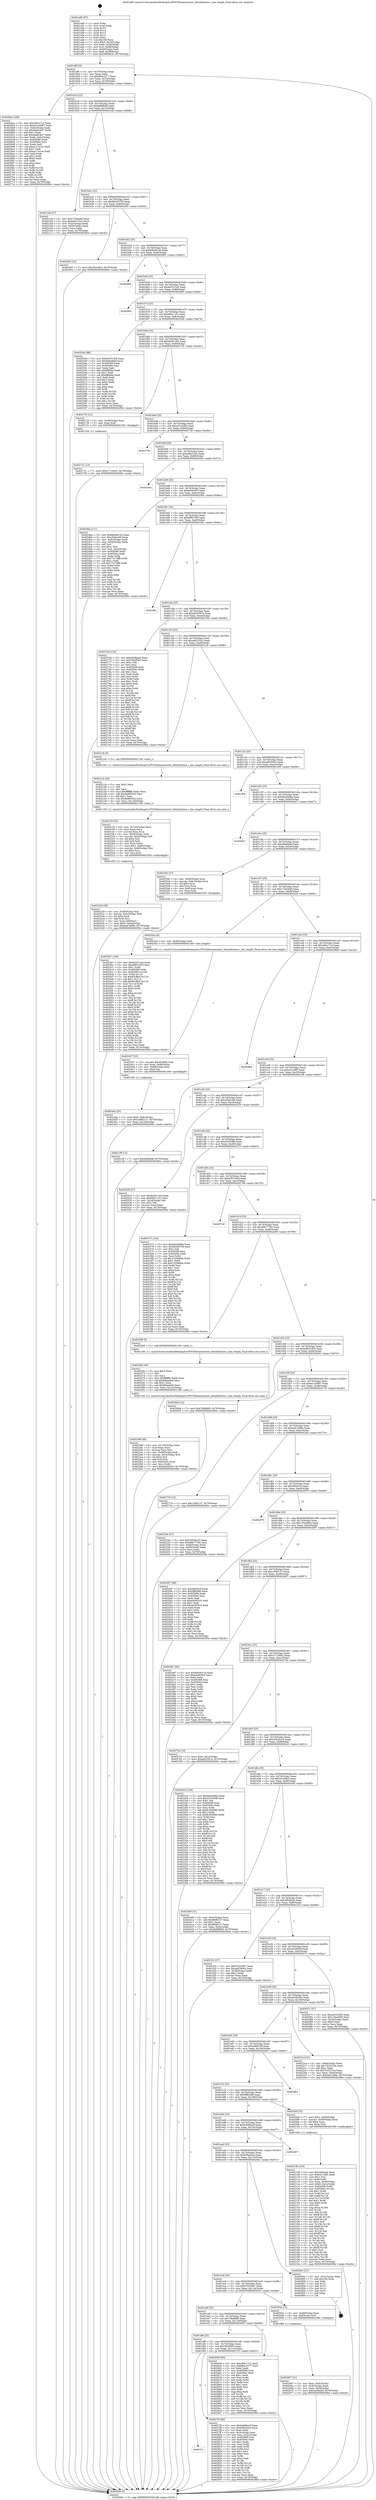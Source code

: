digraph "0x401ad0" {
  label = "0x401ad0 (/mnt/c/Users/mathe/Desktop/tcc/POCII/binaries/extr_kittykittyline.c_line_length_Final-ollvm.out::main(0))"
  labelloc = "t"
  node[shape=record]

  Entry [label="",width=0.3,height=0.3,shape=circle,fillcolor=black,style=filled]
  "0x401aff" [label="{
     0x401aff [23]\l
     | [instrs]\l
     &nbsp;&nbsp;0x401aff \<+3\>: mov -0x70(%rbp),%eax\l
     &nbsp;&nbsp;0x401b02 \<+2\>: mov %eax,%ecx\l
     &nbsp;&nbsp;0x401b04 \<+6\>: sub $0x884c2577,%ecx\l
     &nbsp;&nbsp;0x401b0a \<+3\>: mov %eax,-0x74(%rbp)\l
     &nbsp;&nbsp;0x401b0d \<+3\>: mov %ecx,-0x78(%rbp)\l
     &nbsp;&nbsp;0x401b10 \<+6\>: je 00000000004026ac \<main+0xbdc\>\l
  }"]
  "0x4026ac" [label="{
     0x4026ac [109]\l
     | [instrs]\l
     &nbsp;&nbsp;0x4026ac \<+5\>: mov $0xc9dc17c2,%eax\l
     &nbsp;&nbsp;0x4026b1 \<+5\>: mov $0xee1d3897,%ecx\l
     &nbsp;&nbsp;0x4026b6 \<+3\>: mov -0x6c(%rbp),%edx\l
     &nbsp;&nbsp;0x4026b9 \<+6\>: sub $0x4ab6c4d7,%edx\l
     &nbsp;&nbsp;0x4026bf \<+3\>: add $0x1,%edx\l
     &nbsp;&nbsp;0x4026c2 \<+6\>: add $0x4ab6c4d7,%edx\l
     &nbsp;&nbsp;0x4026c8 \<+3\>: mov %edx,-0x6c(%rbp)\l
     &nbsp;&nbsp;0x4026cb \<+7\>: mov 0x405068,%edx\l
     &nbsp;&nbsp;0x4026d2 \<+7\>: mov 0x40506c,%esi\l
     &nbsp;&nbsp;0x4026d9 \<+2\>: mov %edx,%edi\l
     &nbsp;&nbsp;0x4026db \<+6\>: sub $0xac11b1ce,%edi\l
     &nbsp;&nbsp;0x4026e1 \<+3\>: sub $0x1,%edi\l
     &nbsp;&nbsp;0x4026e4 \<+6\>: add $0xac11b1ce,%edi\l
     &nbsp;&nbsp;0x4026ea \<+3\>: imul %edi,%edx\l
     &nbsp;&nbsp;0x4026ed \<+3\>: and $0x1,%edx\l
     &nbsp;&nbsp;0x4026f0 \<+3\>: cmp $0x0,%edx\l
     &nbsp;&nbsp;0x4026f3 \<+4\>: sete %r8b\l
     &nbsp;&nbsp;0x4026f7 \<+3\>: cmp $0xa,%esi\l
     &nbsp;&nbsp;0x4026fa \<+4\>: setl %r9b\l
     &nbsp;&nbsp;0x4026fe \<+3\>: mov %r8b,%r10b\l
     &nbsp;&nbsp;0x402701 \<+3\>: and %r9b,%r10b\l
     &nbsp;&nbsp;0x402704 \<+3\>: xor %r9b,%r8b\l
     &nbsp;&nbsp;0x402707 \<+3\>: or %r8b,%r10b\l
     &nbsp;&nbsp;0x40270a \<+4\>: test $0x1,%r10b\l
     &nbsp;&nbsp;0x40270e \<+3\>: cmovne %ecx,%eax\l
     &nbsp;&nbsp;0x402711 \<+3\>: mov %eax,-0x70(%rbp)\l
     &nbsp;&nbsp;0x402714 \<+5\>: jmp 000000000040290e \<main+0xe3e\>\l
  }"]
  "0x401b16" [label="{
     0x401b16 [22]\l
     | [instrs]\l
     &nbsp;&nbsp;0x401b16 \<+5\>: jmp 0000000000401b1b \<main+0x4b\>\l
     &nbsp;&nbsp;0x401b1b \<+3\>: mov -0x74(%rbp),%eax\l
     &nbsp;&nbsp;0x401b1e \<+5\>: sub $0x8af6f848,%eax\l
     &nbsp;&nbsp;0x401b23 \<+3\>: mov %eax,-0x7c(%rbp)\l
     &nbsp;&nbsp;0x401b26 \<+6\>: je 00000000004021ab \<main+0x6db\>\l
  }"]
  Exit [label="",width=0.3,height=0.3,shape=circle,fillcolor=black,style=filled,peripheries=2]
  "0x4021ab" [label="{
     0x4021ab [27]\l
     | [instrs]\l
     &nbsp;&nbsp;0x4021ab \<+5\>: mov $0xc720a448,%eax\l
     &nbsp;&nbsp;0x4021b0 \<+5\>: mov $0xaa6153c2,%ecx\l
     &nbsp;&nbsp;0x4021b5 \<+3\>: mov -0x5c(%rbp),%edx\l
     &nbsp;&nbsp;0x4021b8 \<+3\>: cmp -0x50(%rbp),%edx\l
     &nbsp;&nbsp;0x4021bb \<+3\>: cmovl %ecx,%eax\l
     &nbsp;&nbsp;0x4021be \<+3\>: mov %eax,-0x70(%rbp)\l
     &nbsp;&nbsp;0x4021c1 \<+5\>: jmp 000000000040290e \<main+0xe3e\>\l
  }"]
  "0x401b2c" [label="{
     0x401b2c [22]\l
     | [instrs]\l
     &nbsp;&nbsp;0x401b2c \<+5\>: jmp 0000000000401b31 \<main+0x61\>\l
     &nbsp;&nbsp;0x401b31 \<+3\>: mov -0x74(%rbp),%eax\l
     &nbsp;&nbsp;0x401b34 \<+5\>: sub $0x8b435759,%eax\l
     &nbsp;&nbsp;0x401b39 \<+3\>: mov %eax,-0x80(%rbp)\l
     &nbsp;&nbsp;0x401b3c \<+6\>: je 0000000000402403 \<main+0x933\>\l
  }"]
  "0x401f11" [label="{
     0x401f11\l
  }", style=dashed]
  "0x402403" [label="{
     0x402403 [12]\l
     | [instrs]\l
     &nbsp;&nbsp;0x402403 \<+7\>: movl $0x35cc0fe3,-0x70(%rbp)\l
     &nbsp;&nbsp;0x40240a \<+5\>: jmp 000000000040290e \<main+0xe3e\>\l
  }"]
  "0x401b42" [label="{
     0x401b42 [25]\l
     | [instrs]\l
     &nbsp;&nbsp;0x401b42 \<+5\>: jmp 0000000000401b47 \<main+0x77\>\l
     &nbsp;&nbsp;0x401b47 \<+3\>: mov -0x74(%rbp),%eax\l
     &nbsp;&nbsp;0x401b4a \<+5\>: sub $0x8d04912e,%eax\l
     &nbsp;&nbsp;0x401b4f \<+6\>: mov %eax,-0x84(%rbp)\l
     &nbsp;&nbsp;0x401b55 \<+6\>: je 00000000004028b3 \<main+0xde3\>\l
  }"]
  "0x4027f3" [label="{
     0x4027f3 [89]\l
     | [instrs]\l
     &nbsp;&nbsp;0x4027f3 \<+5\>: mov $0x6408ba2f,%eax\l
     &nbsp;&nbsp;0x4027f8 \<+5\>: mov $0x65fa2dce,%ecx\l
     &nbsp;&nbsp;0x4027fd \<+2\>: xor %edx,%edx\l
     &nbsp;&nbsp;0x4027ff \<+3\>: mov -0x3c(%rbp),%esi\l
     &nbsp;&nbsp;0x402802 \<+3\>: mov %esi,-0x2c(%rbp)\l
     &nbsp;&nbsp;0x402805 \<+7\>: mov 0x405068,%esi\l
     &nbsp;&nbsp;0x40280c \<+7\>: mov 0x40506c,%edi\l
     &nbsp;&nbsp;0x402813 \<+3\>: sub $0x1,%edx\l
     &nbsp;&nbsp;0x402816 \<+3\>: mov %esi,%r8d\l
     &nbsp;&nbsp;0x402819 \<+3\>: add %edx,%r8d\l
     &nbsp;&nbsp;0x40281c \<+4\>: imul %r8d,%esi\l
     &nbsp;&nbsp;0x402820 \<+3\>: and $0x1,%esi\l
     &nbsp;&nbsp;0x402823 \<+3\>: cmp $0x0,%esi\l
     &nbsp;&nbsp;0x402826 \<+4\>: sete %r9b\l
     &nbsp;&nbsp;0x40282a \<+3\>: cmp $0xa,%edi\l
     &nbsp;&nbsp;0x40282d \<+4\>: setl %r10b\l
     &nbsp;&nbsp;0x402831 \<+3\>: mov %r9b,%r11b\l
     &nbsp;&nbsp;0x402834 \<+3\>: and %r10b,%r11b\l
     &nbsp;&nbsp;0x402837 \<+3\>: xor %r10b,%r9b\l
     &nbsp;&nbsp;0x40283a \<+3\>: or %r9b,%r11b\l
     &nbsp;&nbsp;0x40283d \<+4\>: test $0x1,%r11b\l
     &nbsp;&nbsp;0x402841 \<+3\>: cmovne %ecx,%eax\l
     &nbsp;&nbsp;0x402844 \<+3\>: mov %eax,-0x70(%rbp)\l
     &nbsp;&nbsp;0x402847 \<+5\>: jmp 000000000040290e \<main+0xe3e\>\l
  }"]
  "0x4028b3" [label="{
     0x4028b3\l
  }", style=dashed]
  "0x401b5b" [label="{
     0x401b5b [25]\l
     | [instrs]\l
     &nbsp;&nbsp;0x401b5b \<+5\>: jmp 0000000000401b60 \<main+0x90\>\l
     &nbsp;&nbsp;0x401b60 \<+3\>: mov -0x74(%rbp),%eax\l
     &nbsp;&nbsp;0x401b63 \<+5\>: sub $0x8e3513c8,%eax\l
     &nbsp;&nbsp;0x401b68 \<+6\>: mov %eax,-0x88(%rbp)\l
     &nbsp;&nbsp;0x401b6e \<+6\>: je 00000000004028bf \<main+0xdef\>\l
  }"]
  "0x402731" [label="{
     0x402731 [12]\l
     | [instrs]\l
     &nbsp;&nbsp;0x402731 \<+7\>: movl $0x31710002,-0x70(%rbp)\l
     &nbsp;&nbsp;0x402738 \<+5\>: jmp 000000000040290e \<main+0xe3e\>\l
  }"]
  "0x4028bf" [label="{
     0x4028bf\l
  }", style=dashed]
  "0x401b74" [label="{
     0x401b74 [25]\l
     | [instrs]\l
     &nbsp;&nbsp;0x401b74 \<+5\>: jmp 0000000000401b79 \<main+0xa9\>\l
     &nbsp;&nbsp;0x401b79 \<+3\>: mov -0x74(%rbp),%eax\l
     &nbsp;&nbsp;0x401b7c \<+5\>: sub $0x9d9111f1,%eax\l
     &nbsp;&nbsp;0x401b81 \<+6\>: mov %eax,-0x8c(%rbp)\l
     &nbsp;&nbsp;0x401b87 \<+6\>: je 0000000000402544 \<main+0xa74\>\l
  }"]
  "0x401ef8" [label="{
     0x401ef8 [25]\l
     | [instrs]\l
     &nbsp;&nbsp;0x401ef8 \<+5\>: jmp 0000000000401efd \<main+0x42d\>\l
     &nbsp;&nbsp;0x401efd \<+3\>: mov -0x74(%rbp),%eax\l
     &nbsp;&nbsp;0x401f00 \<+5\>: sub $0x78cbf5b5,%eax\l
     &nbsp;&nbsp;0x401f05 \<+6\>: mov %eax,-0x11c(%rbp)\l
     &nbsp;&nbsp;0x401f0b \<+6\>: je 00000000004027f3 \<main+0xd23\>\l
  }"]
  "0x402544" [label="{
     0x402544 [88]\l
     | [instrs]\l
     &nbsp;&nbsp;0x402544 \<+5\>: mov $0x8e3513c8,%eax\l
     &nbsp;&nbsp;0x402549 \<+5\>: mov $0xb94e8def,%ecx\l
     &nbsp;&nbsp;0x40254e \<+7\>: mov 0x405068,%edx\l
     &nbsp;&nbsp;0x402555 \<+7\>: mov 0x40506c,%esi\l
     &nbsp;&nbsp;0x40255c \<+2\>: mov %edx,%edi\l
     &nbsp;&nbsp;0x40255e \<+6\>: add $0x6ffa6be,%edi\l
     &nbsp;&nbsp;0x402564 \<+3\>: sub $0x1,%edi\l
     &nbsp;&nbsp;0x402567 \<+6\>: sub $0x6ffa6be,%edi\l
     &nbsp;&nbsp;0x40256d \<+3\>: imul %edi,%edx\l
     &nbsp;&nbsp;0x402570 \<+3\>: and $0x1,%edx\l
     &nbsp;&nbsp;0x402573 \<+3\>: cmp $0x0,%edx\l
     &nbsp;&nbsp;0x402576 \<+4\>: sete %r8b\l
     &nbsp;&nbsp;0x40257a \<+3\>: cmp $0xa,%esi\l
     &nbsp;&nbsp;0x40257d \<+4\>: setl %r9b\l
     &nbsp;&nbsp;0x402581 \<+3\>: mov %r8b,%r10b\l
     &nbsp;&nbsp;0x402584 \<+3\>: and %r9b,%r10b\l
     &nbsp;&nbsp;0x402587 \<+3\>: xor %r9b,%r8b\l
     &nbsp;&nbsp;0x40258a \<+3\>: or %r8b,%r10b\l
     &nbsp;&nbsp;0x40258d \<+4\>: test $0x1,%r10b\l
     &nbsp;&nbsp;0x402591 \<+3\>: cmovne %ecx,%eax\l
     &nbsp;&nbsp;0x402594 \<+3\>: mov %eax,-0x70(%rbp)\l
     &nbsp;&nbsp;0x402597 \<+5\>: jmp 000000000040290e \<main+0xe3e\>\l
  }"]
  "0x401b8d" [label="{
     0x401b8d [25]\l
     | [instrs]\l
     &nbsp;&nbsp;0x401b8d \<+5\>: jmp 0000000000401b92 \<main+0xc2\>\l
     &nbsp;&nbsp;0x401b92 \<+3\>: mov -0x74(%rbp),%eax\l
     &nbsp;&nbsp;0x401b95 \<+5\>: sub $0x9e561164,%eax\l
     &nbsp;&nbsp;0x401b9a \<+6\>: mov %eax,-0x90(%rbp)\l
     &nbsp;&nbsp;0x401ba0 \<+6\>: je 0000000000402725 \<main+0xc55\>\l
  }"]
  "0x402659" [label="{
     0x402659 [83]\l
     | [instrs]\l
     &nbsp;&nbsp;0x402659 \<+5\>: mov $0xc9dc17c2,%eax\l
     &nbsp;&nbsp;0x40265e \<+5\>: mov $0x884c2577,%ecx\l
     &nbsp;&nbsp;0x402663 \<+2\>: xor %edx,%edx\l
     &nbsp;&nbsp;0x402665 \<+7\>: mov 0x405068,%esi\l
     &nbsp;&nbsp;0x40266c \<+7\>: mov 0x40506c,%edi\l
     &nbsp;&nbsp;0x402673 \<+3\>: sub $0x1,%edx\l
     &nbsp;&nbsp;0x402676 \<+3\>: mov %esi,%r8d\l
     &nbsp;&nbsp;0x402679 \<+3\>: add %edx,%r8d\l
     &nbsp;&nbsp;0x40267c \<+4\>: imul %r8d,%esi\l
     &nbsp;&nbsp;0x402680 \<+3\>: and $0x1,%esi\l
     &nbsp;&nbsp;0x402683 \<+3\>: cmp $0x0,%esi\l
     &nbsp;&nbsp;0x402686 \<+4\>: sete %r9b\l
     &nbsp;&nbsp;0x40268a \<+3\>: cmp $0xa,%edi\l
     &nbsp;&nbsp;0x40268d \<+4\>: setl %r10b\l
     &nbsp;&nbsp;0x402691 \<+3\>: mov %r9b,%r11b\l
     &nbsp;&nbsp;0x402694 \<+3\>: and %r10b,%r11b\l
     &nbsp;&nbsp;0x402697 \<+3\>: xor %r10b,%r9b\l
     &nbsp;&nbsp;0x40269a \<+3\>: or %r9b,%r11b\l
     &nbsp;&nbsp;0x40269d \<+4\>: test $0x1,%r11b\l
     &nbsp;&nbsp;0x4026a1 \<+3\>: cmovne %ecx,%eax\l
     &nbsp;&nbsp;0x4026a4 \<+3\>: mov %eax,-0x70(%rbp)\l
     &nbsp;&nbsp;0x4026a7 \<+5\>: jmp 000000000040290e \<main+0xe3e\>\l
  }"]
  "0x402725" [label="{
     0x402725 [12]\l
     | [instrs]\l
     &nbsp;&nbsp;0x402725 \<+4\>: mov -0x58(%rbp),%rax\l
     &nbsp;&nbsp;0x402729 \<+3\>: mov %rax,%rdi\l
     &nbsp;&nbsp;0x40272c \<+5\>: call 0000000000401030 \<free@plt\>\l
     | [calls]\l
     &nbsp;&nbsp;0x401030 \{1\} (unknown)\l
  }"]
  "0x401ba6" [label="{
     0x401ba6 [25]\l
     | [instrs]\l
     &nbsp;&nbsp;0x401ba6 \<+5\>: jmp 0000000000401bab \<main+0xdb\>\l
     &nbsp;&nbsp;0x401bab \<+3\>: mov -0x74(%rbp),%eax\l
     &nbsp;&nbsp;0x401bae \<+5\>: sub $0xa2316392,%eax\l
     &nbsp;&nbsp;0x401bb3 \<+6\>: mov %eax,-0x94(%rbp)\l
     &nbsp;&nbsp;0x401bb9 \<+6\>: je 000000000040273d \<main+0xc6d\>\l
  }"]
  "0x4025b7" [label="{
     0x4025b7 [150]\l
     | [instrs]\l
     &nbsp;&nbsp;0x4025b7 \<+5\>: mov $0x8e3513c8,%edx\l
     &nbsp;&nbsp;0x4025bc \<+5\>: mov $0xe8921d53,%esi\l
     &nbsp;&nbsp;0x4025c1 \<+3\>: mov $0x1,%r8b\l
     &nbsp;&nbsp;0x4025c4 \<+8\>: mov 0x405068,%r9d\l
     &nbsp;&nbsp;0x4025cc \<+8\>: mov 0x40506c,%r10d\l
     &nbsp;&nbsp;0x4025d4 \<+3\>: mov %r9d,%r11d\l
     &nbsp;&nbsp;0x4025d7 \<+7\>: sub $0x82cffa0,%r11d\l
     &nbsp;&nbsp;0x4025de \<+4\>: sub $0x1,%r11d\l
     &nbsp;&nbsp;0x4025e2 \<+7\>: add $0x82cffa0,%r11d\l
     &nbsp;&nbsp;0x4025e9 \<+4\>: imul %r11d,%r9d\l
     &nbsp;&nbsp;0x4025ed \<+4\>: and $0x1,%r9d\l
     &nbsp;&nbsp;0x4025f1 \<+4\>: cmp $0x0,%r9d\l
     &nbsp;&nbsp;0x4025f5 \<+3\>: sete %bl\l
     &nbsp;&nbsp;0x4025f8 \<+4\>: cmp $0xa,%r10d\l
     &nbsp;&nbsp;0x4025fc \<+4\>: setl %r14b\l
     &nbsp;&nbsp;0x402600 \<+3\>: mov %bl,%r15b\l
     &nbsp;&nbsp;0x402603 \<+4\>: xor $0xff,%r15b\l
     &nbsp;&nbsp;0x402607 \<+3\>: mov %r14b,%r12b\l
     &nbsp;&nbsp;0x40260a \<+4\>: xor $0xff,%r12b\l
     &nbsp;&nbsp;0x40260e \<+4\>: xor $0x0,%r8b\l
     &nbsp;&nbsp;0x402612 \<+3\>: mov %r15b,%r13b\l
     &nbsp;&nbsp;0x402615 \<+4\>: and $0x0,%r13b\l
     &nbsp;&nbsp;0x402619 \<+3\>: and %r8b,%bl\l
     &nbsp;&nbsp;0x40261c \<+3\>: mov %r12b,%al\l
     &nbsp;&nbsp;0x40261f \<+2\>: and $0x0,%al\l
     &nbsp;&nbsp;0x402621 \<+3\>: and %r8b,%r14b\l
     &nbsp;&nbsp;0x402624 \<+3\>: or %bl,%r13b\l
     &nbsp;&nbsp;0x402627 \<+3\>: or %r14b,%al\l
     &nbsp;&nbsp;0x40262a \<+3\>: xor %al,%r13b\l
     &nbsp;&nbsp;0x40262d \<+3\>: or %r12b,%r15b\l
     &nbsp;&nbsp;0x402630 \<+4\>: xor $0xff,%r15b\l
     &nbsp;&nbsp;0x402634 \<+4\>: or $0x0,%r8b\l
     &nbsp;&nbsp;0x402638 \<+3\>: and %r8b,%r15b\l
     &nbsp;&nbsp;0x40263b \<+3\>: or %r15b,%r13b\l
     &nbsp;&nbsp;0x40263e \<+4\>: test $0x1,%r13b\l
     &nbsp;&nbsp;0x402642 \<+3\>: cmovne %esi,%edx\l
     &nbsp;&nbsp;0x402645 \<+3\>: mov %edx,-0x70(%rbp)\l
     &nbsp;&nbsp;0x402648 \<+5\>: jmp 000000000040290e \<main+0xe3e\>\l
  }"]
  "0x40273d" [label="{
     0x40273d\l
  }", style=dashed]
  "0x401bbf" [label="{
     0x401bbf [25]\l
     | [instrs]\l
     &nbsp;&nbsp;0x401bbf \<+5\>: jmp 0000000000401bc4 \<main+0xf4\>\l
     &nbsp;&nbsp;0x401bc4 \<+3\>: mov -0x74(%rbp),%eax\l
     &nbsp;&nbsp;0x401bc7 \<+5\>: sub $0xa48a31b3,%eax\l
     &nbsp;&nbsp;0x401bcc \<+6\>: mov %eax,-0x98(%rbp)\l
     &nbsp;&nbsp;0x401bd2 \<+6\>: je 000000000040204e \<main+0x57e\>\l
  }"]
  "0x40244e" [label="{
     0x40244e [25]\l
     | [instrs]\l
     &nbsp;&nbsp;0x40244e \<+7\>: movl $0x0,-0x6c(%rbp)\l
     &nbsp;&nbsp;0x402455 \<+7\>: movl $0x14f45137,-0x70(%rbp)\l
     &nbsp;&nbsp;0x40245c \<+6\>: mov %eax,-0x128(%rbp)\l
     &nbsp;&nbsp;0x402462 \<+5\>: jmp 000000000040290e \<main+0xe3e\>\l
  }"]
  "0x40204e" [label="{
     0x40204e\l
  }", style=dashed]
  "0x401bd8" [label="{
     0x401bd8 [25]\l
     | [instrs]\l
     &nbsp;&nbsp;0x401bd8 \<+5\>: jmp 0000000000401bdd \<main+0x10d\>\l
     &nbsp;&nbsp;0x401bdd \<+3\>: mov -0x74(%rbp),%eax\l
     &nbsp;&nbsp;0x401be0 \<+5\>: sub $0xa64fc953,%eax\l
     &nbsp;&nbsp;0x401be5 \<+6\>: mov %eax,-0x9c(%rbp)\l
     &nbsp;&nbsp;0x401beb \<+6\>: je 00000000004024ba \<main+0x9ea\>\l
  }"]
  "0x402437" [label="{
     0x402437 [23]\l
     | [instrs]\l
     &nbsp;&nbsp;0x402437 \<+10\>: movabs $0x4030b6,%rdi\l
     &nbsp;&nbsp;0x402441 \<+3\>: mov %eax,-0x68(%rbp)\l
     &nbsp;&nbsp;0x402444 \<+3\>: mov -0x68(%rbp),%esi\l
     &nbsp;&nbsp;0x402447 \<+2\>: mov $0x0,%al\l
     &nbsp;&nbsp;0x402449 \<+5\>: call 0000000000401040 \<printf@plt\>\l
     | [calls]\l
     &nbsp;&nbsp;0x401040 \{1\} (unknown)\l
  }"]
  "0x4024ba" [label="{
     0x4024ba [111]\l
     | [instrs]\l
     &nbsp;&nbsp;0x4024ba \<+5\>: mov $0x8d04912e,%eax\l
     &nbsp;&nbsp;0x4024bf \<+5\>: mov $0xcf3de169,%ecx\l
     &nbsp;&nbsp;0x4024c4 \<+3\>: mov -0x6c(%rbp),%edx\l
     &nbsp;&nbsp;0x4024c7 \<+3\>: cmp -0x50(%rbp),%edx\l
     &nbsp;&nbsp;0x4024ca \<+4\>: setl %sil\l
     &nbsp;&nbsp;0x4024ce \<+4\>: and $0x1,%sil\l
     &nbsp;&nbsp;0x4024d2 \<+4\>: mov %sil,-0x2d(%rbp)\l
     &nbsp;&nbsp;0x4024d6 \<+7\>: mov 0x405068,%edx\l
     &nbsp;&nbsp;0x4024dd \<+7\>: mov 0x40506c,%edi\l
     &nbsp;&nbsp;0x4024e4 \<+3\>: mov %edx,%r8d\l
     &nbsp;&nbsp;0x4024e7 \<+7\>: add $0x77a74ff8,%r8d\l
     &nbsp;&nbsp;0x4024ee \<+4\>: sub $0x1,%r8d\l
     &nbsp;&nbsp;0x4024f2 \<+7\>: sub $0x77a74ff8,%r8d\l
     &nbsp;&nbsp;0x4024f9 \<+4\>: imul %r8d,%edx\l
     &nbsp;&nbsp;0x4024fd \<+3\>: and $0x1,%edx\l
     &nbsp;&nbsp;0x402500 \<+3\>: cmp $0x0,%edx\l
     &nbsp;&nbsp;0x402503 \<+4\>: sete %sil\l
     &nbsp;&nbsp;0x402507 \<+3\>: cmp $0xa,%edi\l
     &nbsp;&nbsp;0x40250a \<+4\>: setl %r9b\l
     &nbsp;&nbsp;0x40250e \<+3\>: mov %sil,%r10b\l
     &nbsp;&nbsp;0x402511 \<+3\>: and %r9b,%r10b\l
     &nbsp;&nbsp;0x402514 \<+3\>: xor %r9b,%sil\l
     &nbsp;&nbsp;0x402517 \<+3\>: or %sil,%r10b\l
     &nbsp;&nbsp;0x40251a \<+4\>: test $0x1,%r10b\l
     &nbsp;&nbsp;0x40251e \<+3\>: cmovne %ecx,%eax\l
     &nbsp;&nbsp;0x402521 \<+3\>: mov %eax,-0x70(%rbp)\l
     &nbsp;&nbsp;0x402524 \<+5\>: jmp 000000000040290e \<main+0xe3e\>\l
  }"]
  "0x401bf1" [label="{
     0x401bf1 [25]\l
     | [instrs]\l
     &nbsp;&nbsp;0x401bf1 \<+5\>: jmp 0000000000401bf6 \<main+0x126\>\l
     &nbsp;&nbsp;0x401bf6 \<+3\>: mov -0x74(%rbp),%eax\l
     &nbsp;&nbsp;0x401bf9 \<+5\>: sub $0xa8f67c90,%eax\l
     &nbsp;&nbsp;0x401bfe \<+6\>: mov %eax,-0xa0(%rbp)\l
     &nbsp;&nbsp;0x401c04 \<+6\>: je 0000000000401fbc \<main+0x4ec\>\l
  }"]
  "0x402296" [label="{
     0x402296 [46]\l
     | [instrs]\l
     &nbsp;&nbsp;0x402296 \<+6\>: mov -0x124(%rbp),%ecx\l
     &nbsp;&nbsp;0x40229c \<+3\>: imul %eax,%ecx\l
     &nbsp;&nbsp;0x40229f \<+3\>: movslq %ecx,%rsi\l
     &nbsp;&nbsp;0x4022a2 \<+4\>: mov -0x58(%rbp),%rdi\l
     &nbsp;&nbsp;0x4022a6 \<+4\>: movslq -0x5c(%rbp),%r8\l
     &nbsp;&nbsp;0x4022aa \<+4\>: shl $0x4,%r8\l
     &nbsp;&nbsp;0x4022ae \<+3\>: add %r8,%rdi\l
     &nbsp;&nbsp;0x4022b1 \<+4\>: mov 0x8(%rdi),%rdi\l
     &nbsp;&nbsp;0x4022b5 \<+3\>: mov %rsi,(%rdi)\l
     &nbsp;&nbsp;0x4022b8 \<+7\>: movl $0x4a55b262,-0x70(%rbp)\l
     &nbsp;&nbsp;0x4022bf \<+5\>: jmp 000000000040290e \<main+0xe3e\>\l
  }"]
  "0x401fbc" [label="{
     0x401fbc\l
  }", style=dashed]
  "0x401c0a" [label="{
     0x401c0a [25]\l
     | [instrs]\l
     &nbsp;&nbsp;0x401c0a \<+5\>: jmp 0000000000401c0f \<main+0x13f\>\l
     &nbsp;&nbsp;0x401c0f \<+3\>: mov -0x74(%rbp),%eax\l
     &nbsp;&nbsp;0x401c12 \<+5\>: sub $0xa922567a,%eax\l
     &nbsp;&nbsp;0x401c17 \<+6\>: mov %eax,-0xa4(%rbp)\l
     &nbsp;&nbsp;0x401c1d \<+6\>: je 000000000040276d \<main+0xc9d\>\l
  }"]
  "0x40226e" [label="{
     0x40226e [40]\l
     | [instrs]\l
     &nbsp;&nbsp;0x40226e \<+5\>: mov $0x2,%ecx\l
     &nbsp;&nbsp;0x402273 \<+1\>: cltd\l
     &nbsp;&nbsp;0x402274 \<+2\>: idiv %ecx\l
     &nbsp;&nbsp;0x402276 \<+6\>: imul $0xfffffffe,%edx,%ecx\l
     &nbsp;&nbsp;0x40227c \<+6\>: sub $0xfddaebe9,%ecx\l
     &nbsp;&nbsp;0x402282 \<+3\>: add $0x1,%ecx\l
     &nbsp;&nbsp;0x402285 \<+6\>: add $0xfddaebe9,%ecx\l
     &nbsp;&nbsp;0x40228b \<+6\>: mov %ecx,-0x124(%rbp)\l
     &nbsp;&nbsp;0x402291 \<+5\>: call 0000000000401160 \<next_i\>\l
     | [calls]\l
     &nbsp;&nbsp;0x401160 \{1\} (/mnt/c/Users/mathe/Desktop/tcc/POCII/binaries/extr_kittykittyline.c_line_length_Final-ollvm.out::next_i)\l
  }"]
  "0x40276d" [label="{
     0x40276d [134]\l
     | [instrs]\l
     &nbsp;&nbsp;0x40276d \<+5\>: mov $0x6408ba2f,%eax\l
     &nbsp;&nbsp;0x402772 \<+5\>: mov $0x78cbf5b5,%ecx\l
     &nbsp;&nbsp;0x402777 \<+2\>: mov $0x1,%dl\l
     &nbsp;&nbsp;0x402779 \<+2\>: xor %esi,%esi\l
     &nbsp;&nbsp;0x40277b \<+7\>: mov 0x405068,%edi\l
     &nbsp;&nbsp;0x402782 \<+8\>: mov 0x40506c,%r8d\l
     &nbsp;&nbsp;0x40278a \<+3\>: sub $0x1,%esi\l
     &nbsp;&nbsp;0x40278d \<+3\>: mov %edi,%r9d\l
     &nbsp;&nbsp;0x402790 \<+3\>: add %esi,%r9d\l
     &nbsp;&nbsp;0x402793 \<+4\>: imul %r9d,%edi\l
     &nbsp;&nbsp;0x402797 \<+3\>: and $0x1,%edi\l
     &nbsp;&nbsp;0x40279a \<+3\>: cmp $0x0,%edi\l
     &nbsp;&nbsp;0x40279d \<+4\>: sete %r10b\l
     &nbsp;&nbsp;0x4027a1 \<+4\>: cmp $0xa,%r8d\l
     &nbsp;&nbsp;0x4027a5 \<+4\>: setl %r11b\l
     &nbsp;&nbsp;0x4027a9 \<+3\>: mov %r10b,%bl\l
     &nbsp;&nbsp;0x4027ac \<+3\>: xor $0xff,%bl\l
     &nbsp;&nbsp;0x4027af \<+3\>: mov %r11b,%r14b\l
     &nbsp;&nbsp;0x4027b2 \<+4\>: xor $0xff,%r14b\l
     &nbsp;&nbsp;0x4027b6 \<+3\>: xor $0x1,%dl\l
     &nbsp;&nbsp;0x4027b9 \<+3\>: mov %bl,%r15b\l
     &nbsp;&nbsp;0x4027bc \<+4\>: and $0xff,%r15b\l
     &nbsp;&nbsp;0x4027c0 \<+3\>: and %dl,%r10b\l
     &nbsp;&nbsp;0x4027c3 \<+3\>: mov %r14b,%r12b\l
     &nbsp;&nbsp;0x4027c6 \<+4\>: and $0xff,%r12b\l
     &nbsp;&nbsp;0x4027ca \<+3\>: and %dl,%r11b\l
     &nbsp;&nbsp;0x4027cd \<+3\>: or %r10b,%r15b\l
     &nbsp;&nbsp;0x4027d0 \<+3\>: or %r11b,%r12b\l
     &nbsp;&nbsp;0x4027d3 \<+3\>: xor %r12b,%r15b\l
     &nbsp;&nbsp;0x4027d6 \<+3\>: or %r14b,%bl\l
     &nbsp;&nbsp;0x4027d9 \<+3\>: xor $0xff,%bl\l
     &nbsp;&nbsp;0x4027dc \<+3\>: or $0x1,%dl\l
     &nbsp;&nbsp;0x4027df \<+2\>: and %dl,%bl\l
     &nbsp;&nbsp;0x4027e1 \<+3\>: or %bl,%r15b\l
     &nbsp;&nbsp;0x4027e4 \<+4\>: test $0x1,%r15b\l
     &nbsp;&nbsp;0x4027e8 \<+3\>: cmovne %ecx,%eax\l
     &nbsp;&nbsp;0x4027eb \<+3\>: mov %eax,-0x70(%rbp)\l
     &nbsp;&nbsp;0x4027ee \<+5\>: jmp 000000000040290e \<main+0xe3e\>\l
  }"]
  "0x401c23" [label="{
     0x401c23 [25]\l
     | [instrs]\l
     &nbsp;&nbsp;0x401c23 \<+5\>: jmp 0000000000401c28 \<main+0x158\>\l
     &nbsp;&nbsp;0x401c28 \<+3\>: mov -0x74(%rbp),%eax\l
     &nbsp;&nbsp;0x401c2b \<+5\>: sub $0xaa6153c2,%eax\l
     &nbsp;&nbsp;0x401c30 \<+6\>: mov %eax,-0xa8(%rbp)\l
     &nbsp;&nbsp;0x401c36 \<+6\>: je 00000000004021c6 \<main+0x6f6\>\l
  }"]
  "0x402228" [label="{
     0x402228 [38]\l
     | [instrs]\l
     &nbsp;&nbsp;0x402228 \<+4\>: mov -0x58(%rbp),%rsi\l
     &nbsp;&nbsp;0x40222c \<+4\>: movslq -0x5c(%rbp),%rdi\l
     &nbsp;&nbsp;0x402230 \<+4\>: shl $0x4,%rdi\l
     &nbsp;&nbsp;0x402234 \<+3\>: add %rdi,%rsi\l
     &nbsp;&nbsp;0x402237 \<+4\>: mov %rax,0x8(%rsi)\l
     &nbsp;&nbsp;0x40223b \<+7\>: movl $0x0,-0x64(%rbp)\l
     &nbsp;&nbsp;0x402242 \<+7\>: movl $0xeeb7dd8b,-0x70(%rbp)\l
     &nbsp;&nbsp;0x402249 \<+5\>: jmp 000000000040290e \<main+0xe3e\>\l
  }"]
  "0x4021c6" [label="{
     0x4021c6 [5]\l
     | [instrs]\l
     &nbsp;&nbsp;0x4021c6 \<+5\>: call 0000000000401160 \<next_i\>\l
     | [calls]\l
     &nbsp;&nbsp;0x401160 \{1\} (/mnt/c/Users/mathe/Desktop/tcc/POCII/binaries/extr_kittykittyline.c_line_length_Final-ollvm.out::next_i)\l
  }"]
  "0x401c3c" [label="{
     0x401c3c [25]\l
     | [instrs]\l
     &nbsp;&nbsp;0x401c3c \<+5\>: jmp 0000000000401c41 \<main+0x171\>\l
     &nbsp;&nbsp;0x401c41 \<+3\>: mov -0x74(%rbp),%eax\l
     &nbsp;&nbsp;0x401c44 \<+5\>: sub $0xadf18564,%eax\l
     &nbsp;&nbsp;0x401c49 \<+6\>: mov %eax,-0xac(%rbp)\l
     &nbsp;&nbsp;0x401c4f \<+6\>: je 0000000000401f36 \<main+0x466\>\l
  }"]
  "0x4021f3" [label="{
     0x4021f3 [53]\l
     | [instrs]\l
     &nbsp;&nbsp;0x4021f3 \<+6\>: mov -0x120(%rbp),%ecx\l
     &nbsp;&nbsp;0x4021f9 \<+3\>: imul %eax,%ecx\l
     &nbsp;&nbsp;0x4021fc \<+3\>: movslq %ecx,%rsi\l
     &nbsp;&nbsp;0x4021ff \<+4\>: mov -0x58(%rbp),%rdi\l
     &nbsp;&nbsp;0x402203 \<+4\>: movslq -0x5c(%rbp),%r8\l
     &nbsp;&nbsp;0x402207 \<+4\>: shl $0x4,%r8\l
     &nbsp;&nbsp;0x40220b \<+3\>: add %r8,%rdi\l
     &nbsp;&nbsp;0x40220e \<+3\>: mov %rsi,(%rdi)\l
     &nbsp;&nbsp;0x402211 \<+7\>: movl $0x1,-0x60(%rbp)\l
     &nbsp;&nbsp;0x402218 \<+4\>: movslq -0x60(%rbp),%rsi\l
     &nbsp;&nbsp;0x40221c \<+4\>: shl $0x3,%rsi\l
     &nbsp;&nbsp;0x402220 \<+3\>: mov %rsi,%rdi\l
     &nbsp;&nbsp;0x402223 \<+5\>: call 0000000000401050 \<malloc@plt\>\l
     | [calls]\l
     &nbsp;&nbsp;0x401050 \{1\} (unknown)\l
  }"]
  "0x401f36" [label="{
     0x401f36\l
  }", style=dashed]
  "0x401c55" [label="{
     0x401c55 [25]\l
     | [instrs]\l
     &nbsp;&nbsp;0x401c55 \<+5\>: jmp 0000000000401c5a \<main+0x18a\>\l
     &nbsp;&nbsp;0x401c5a \<+3\>: mov -0x74(%rbp),%eax\l
     &nbsp;&nbsp;0x401c5d \<+5\>: sub $0xb6e26d6a,%eax\l
     &nbsp;&nbsp;0x401c62 \<+6\>: mov %eax,-0xb0(%rbp)\l
     &nbsp;&nbsp;0x401c68 \<+6\>: je 00000000004028a7 \<main+0xdd7\>\l
  }"]
  "0x4021cb" [label="{
     0x4021cb [40]\l
     | [instrs]\l
     &nbsp;&nbsp;0x4021cb \<+5\>: mov $0x2,%ecx\l
     &nbsp;&nbsp;0x4021d0 \<+1\>: cltd\l
     &nbsp;&nbsp;0x4021d1 \<+2\>: idiv %ecx\l
     &nbsp;&nbsp;0x4021d3 \<+6\>: imul $0xfffffffe,%edx,%ecx\l
     &nbsp;&nbsp;0x4021d9 \<+6\>: add $0xde885332,%ecx\l
     &nbsp;&nbsp;0x4021df \<+3\>: add $0x1,%ecx\l
     &nbsp;&nbsp;0x4021e2 \<+6\>: sub $0xde885332,%ecx\l
     &nbsp;&nbsp;0x4021e8 \<+6\>: mov %ecx,-0x120(%rbp)\l
     &nbsp;&nbsp;0x4021ee \<+5\>: call 0000000000401160 \<next_i\>\l
     | [calls]\l
     &nbsp;&nbsp;0x401160 \{1\} (/mnt/c/Users/mathe/Desktop/tcc/POCII/binaries/extr_kittykittyline.c_line_length_Final-ollvm.out::next_i)\l
  }"]
  "0x4028a7" [label="{
     0x4028a7\l
  }", style=dashed]
  "0x401c6e" [label="{
     0x401c6e [25]\l
     | [instrs]\l
     &nbsp;&nbsp;0x401c6e \<+5\>: jmp 0000000000401c73 \<main+0x1a3\>\l
     &nbsp;&nbsp;0x401c73 \<+3\>: mov -0x74(%rbp),%eax\l
     &nbsp;&nbsp;0x401c76 \<+5\>: sub $0xb94e8def,%eax\l
     &nbsp;&nbsp;0x401c7b \<+6\>: mov %eax,-0xb4(%rbp)\l
     &nbsp;&nbsp;0x401c81 \<+6\>: je 000000000040259c \<main+0xacc\>\l
  }"]
  "0x402106" [label="{
     0x402106 [153]\l
     | [instrs]\l
     &nbsp;&nbsp;0x402106 \<+5\>: mov $0x36dcbc9,%ecx\l
     &nbsp;&nbsp;0x40210b \<+5\>: mov $0xcb1c3ff3,%edx\l
     &nbsp;&nbsp;0x402110 \<+3\>: mov $0x1,%sil\l
     &nbsp;&nbsp;0x402113 \<+3\>: xor %r8d,%r8d\l
     &nbsp;&nbsp;0x402116 \<+4\>: mov %rax,-0x58(%rbp)\l
     &nbsp;&nbsp;0x40211a \<+7\>: movl $0x0,-0x5c(%rbp)\l
     &nbsp;&nbsp;0x402121 \<+8\>: mov 0x405068,%r9d\l
     &nbsp;&nbsp;0x402129 \<+8\>: mov 0x40506c,%r10d\l
     &nbsp;&nbsp;0x402131 \<+4\>: sub $0x1,%r8d\l
     &nbsp;&nbsp;0x402135 \<+3\>: mov %r9d,%r11d\l
     &nbsp;&nbsp;0x402138 \<+3\>: add %r8d,%r11d\l
     &nbsp;&nbsp;0x40213b \<+4\>: imul %r11d,%r9d\l
     &nbsp;&nbsp;0x40213f \<+4\>: and $0x1,%r9d\l
     &nbsp;&nbsp;0x402143 \<+4\>: cmp $0x0,%r9d\l
     &nbsp;&nbsp;0x402147 \<+3\>: sete %bl\l
     &nbsp;&nbsp;0x40214a \<+4\>: cmp $0xa,%r10d\l
     &nbsp;&nbsp;0x40214e \<+4\>: setl %r14b\l
     &nbsp;&nbsp;0x402152 \<+3\>: mov %bl,%r15b\l
     &nbsp;&nbsp;0x402155 \<+4\>: xor $0xff,%r15b\l
     &nbsp;&nbsp;0x402159 \<+3\>: mov %r14b,%r12b\l
     &nbsp;&nbsp;0x40215c \<+4\>: xor $0xff,%r12b\l
     &nbsp;&nbsp;0x402160 \<+4\>: xor $0x1,%sil\l
     &nbsp;&nbsp;0x402164 \<+3\>: mov %r15b,%r13b\l
     &nbsp;&nbsp;0x402167 \<+4\>: and $0xff,%r13b\l
     &nbsp;&nbsp;0x40216b \<+3\>: and %sil,%bl\l
     &nbsp;&nbsp;0x40216e \<+3\>: mov %r12b,%al\l
     &nbsp;&nbsp;0x402171 \<+2\>: and $0xff,%al\l
     &nbsp;&nbsp;0x402173 \<+3\>: and %sil,%r14b\l
     &nbsp;&nbsp;0x402176 \<+3\>: or %bl,%r13b\l
     &nbsp;&nbsp;0x402179 \<+3\>: or %r14b,%al\l
     &nbsp;&nbsp;0x40217c \<+3\>: xor %al,%r13b\l
     &nbsp;&nbsp;0x40217f \<+3\>: or %r12b,%r15b\l
     &nbsp;&nbsp;0x402182 \<+4\>: xor $0xff,%r15b\l
     &nbsp;&nbsp;0x402186 \<+4\>: or $0x1,%sil\l
     &nbsp;&nbsp;0x40218a \<+3\>: and %sil,%r15b\l
     &nbsp;&nbsp;0x40218d \<+3\>: or %r15b,%r13b\l
     &nbsp;&nbsp;0x402190 \<+4\>: test $0x1,%r13b\l
     &nbsp;&nbsp;0x402194 \<+3\>: cmovne %edx,%ecx\l
     &nbsp;&nbsp;0x402197 \<+3\>: mov %ecx,-0x70(%rbp)\l
     &nbsp;&nbsp;0x40219a \<+5\>: jmp 000000000040290e \<main+0xe3e\>\l
  }"]
  "0x40259c" [label="{
     0x40259c [27]\l
     | [instrs]\l
     &nbsp;&nbsp;0x40259c \<+4\>: mov -0x58(%rbp),%rax\l
     &nbsp;&nbsp;0x4025a0 \<+4\>: movslq -0x6c(%rbp),%rcx\l
     &nbsp;&nbsp;0x4025a4 \<+4\>: shl $0x4,%rcx\l
     &nbsp;&nbsp;0x4025a8 \<+3\>: add %rcx,%rax\l
     &nbsp;&nbsp;0x4025ab \<+4\>: mov 0x8(%rax),%rax\l
     &nbsp;&nbsp;0x4025af \<+3\>: mov %rax,%rdi\l
     &nbsp;&nbsp;0x4025b2 \<+5\>: call 0000000000401030 \<free@plt\>\l
     | [calls]\l
     &nbsp;&nbsp;0x401030 \{1\} (unknown)\l
  }"]
  "0x401c87" [label="{
     0x401c87 [25]\l
     | [instrs]\l
     &nbsp;&nbsp;0x401c87 \<+5\>: jmp 0000000000401c8c \<main+0x1bc\>\l
     &nbsp;&nbsp;0x401c8c \<+3\>: mov -0x74(%rbp),%eax\l
     &nbsp;&nbsp;0x401c8f \<+5\>: sub $0xc720a448,%eax\l
     &nbsp;&nbsp;0x401c94 \<+6\>: mov %eax,-0xb8(%rbp)\l
     &nbsp;&nbsp;0x401c9a \<+6\>: je 000000000040242e \<main+0x95e\>\l
  }"]
  "0x402067" [label="{
     0x402067 [21]\l
     | [instrs]\l
     &nbsp;&nbsp;0x402067 \<+3\>: mov %eax,-0x4c(%rbp)\l
     &nbsp;&nbsp;0x40206a \<+3\>: mov -0x4c(%rbp),%eax\l
     &nbsp;&nbsp;0x40206d \<+3\>: mov %eax,-0x34(%rbp)\l
     &nbsp;&nbsp;0x402070 \<+7\>: movl $0x3a29dd3f,-0x70(%rbp)\l
     &nbsp;&nbsp;0x402077 \<+5\>: jmp 000000000040290e \<main+0xe3e\>\l
  }"]
  "0x40242e" [label="{
     0x40242e [9]\l
     | [instrs]\l
     &nbsp;&nbsp;0x40242e \<+4\>: mov -0x58(%rbp),%rdi\l
     &nbsp;&nbsp;0x402432 \<+5\>: call 0000000000401440 \<line_length\>\l
     | [calls]\l
     &nbsp;&nbsp;0x401440 \{1\} (/mnt/c/Users/mathe/Desktop/tcc/POCII/binaries/extr_kittykittyline.c_line_length_Final-ollvm.out::line_length)\l
  }"]
  "0x401ca0" [label="{
     0x401ca0 [25]\l
     | [instrs]\l
     &nbsp;&nbsp;0x401ca0 \<+5\>: jmp 0000000000401ca5 \<main+0x1d5\>\l
     &nbsp;&nbsp;0x401ca5 \<+3\>: mov -0x74(%rbp),%eax\l
     &nbsp;&nbsp;0x401ca8 \<+5\>: sub $0xc9dc17c2,%eax\l
     &nbsp;&nbsp;0x401cad \<+6\>: mov %eax,-0xbc(%rbp)\l
     &nbsp;&nbsp;0x401cb3 \<+6\>: je 00000000004028e6 \<main+0xe16\>\l
  }"]
  "0x401edf" [label="{
     0x401edf [25]\l
     | [instrs]\l
     &nbsp;&nbsp;0x401edf \<+5\>: jmp 0000000000401ee4 \<main+0x414\>\l
     &nbsp;&nbsp;0x401ee4 \<+3\>: mov -0x74(%rbp),%eax\l
     &nbsp;&nbsp;0x401ee7 \<+5\>: sub $0x76bbfbf9,%eax\l
     &nbsp;&nbsp;0x401eec \<+6\>: mov %eax,-0x118(%rbp)\l
     &nbsp;&nbsp;0x401ef2 \<+6\>: je 0000000000402659 \<main+0xb89\>\l
  }"]
  "0x4028e6" [label="{
     0x4028e6\l
  }", style=dashed]
  "0x401cb9" [label="{
     0x401cb9 [25]\l
     | [instrs]\l
     &nbsp;&nbsp;0x401cb9 \<+5\>: jmp 0000000000401cbe \<main+0x1ee\>\l
     &nbsp;&nbsp;0x401cbe \<+3\>: mov -0x74(%rbp),%eax\l
     &nbsp;&nbsp;0x401cc1 \<+5\>: sub $0xcb1c3ff3,%eax\l
     &nbsp;&nbsp;0x401cc6 \<+6\>: mov %eax,-0xc0(%rbp)\l
     &nbsp;&nbsp;0x401ccc \<+6\>: je 000000000040219f \<main+0x6cf\>\l
  }"]
  "0x40205a" [label="{
     0x40205a [13]\l
     | [instrs]\l
     &nbsp;&nbsp;0x40205a \<+4\>: mov -0x48(%rbp),%rax\l
     &nbsp;&nbsp;0x40205e \<+4\>: mov 0x8(%rax),%rdi\l
     &nbsp;&nbsp;0x402062 \<+5\>: call 0000000000401060 \<atoi@plt\>\l
     | [calls]\l
     &nbsp;&nbsp;0x401060 \{1\} (unknown)\l
  }"]
  "0x40219f" [label="{
     0x40219f [12]\l
     | [instrs]\l
     &nbsp;&nbsp;0x40219f \<+7\>: movl $0x8af6f848,-0x70(%rbp)\l
     &nbsp;&nbsp;0x4021a6 \<+5\>: jmp 000000000040290e \<main+0xe3e\>\l
  }"]
  "0x401cd2" [label="{
     0x401cd2 [25]\l
     | [instrs]\l
     &nbsp;&nbsp;0x401cd2 \<+5\>: jmp 0000000000401cd7 \<main+0x207\>\l
     &nbsp;&nbsp;0x401cd7 \<+3\>: mov -0x74(%rbp),%eax\l
     &nbsp;&nbsp;0x401cda \<+5\>: sub $0xcf3de169,%eax\l
     &nbsp;&nbsp;0x401cdf \<+6\>: mov %eax,-0xc4(%rbp)\l
     &nbsp;&nbsp;0x401ce5 \<+6\>: je 0000000000402529 \<main+0xa59\>\l
  }"]
  "0x401ec6" [label="{
     0x401ec6 [25]\l
     | [instrs]\l
     &nbsp;&nbsp;0x401ec6 \<+5\>: jmp 0000000000401ecb \<main+0x3fb\>\l
     &nbsp;&nbsp;0x401ecb \<+3\>: mov -0x74(%rbp),%eax\l
     &nbsp;&nbsp;0x401ece \<+5\>: sub $0x67d329e7,%eax\l
     &nbsp;&nbsp;0x401ed3 \<+6\>: mov %eax,-0x114(%rbp)\l
     &nbsp;&nbsp;0x401ed9 \<+6\>: je 000000000040205a \<main+0x58a\>\l
  }"]
  "0x402529" [label="{
     0x402529 [27]\l
     | [instrs]\l
     &nbsp;&nbsp;0x402529 \<+5\>: mov $0x9e561164,%eax\l
     &nbsp;&nbsp;0x40252e \<+5\>: mov $0x9d9111f1,%ecx\l
     &nbsp;&nbsp;0x402533 \<+3\>: mov -0x2d(%rbp),%dl\l
     &nbsp;&nbsp;0x402536 \<+3\>: test $0x1,%dl\l
     &nbsp;&nbsp;0x402539 \<+3\>: cmovne %ecx,%eax\l
     &nbsp;&nbsp;0x40253c \<+3\>: mov %eax,-0x70(%rbp)\l
     &nbsp;&nbsp;0x40253f \<+5\>: jmp 000000000040290e \<main+0xe3e\>\l
  }"]
  "0x401ceb" [label="{
     0x401ceb [25]\l
     | [instrs]\l
     &nbsp;&nbsp;0x401ceb \<+5\>: jmp 0000000000401cf0 \<main+0x220\>\l
     &nbsp;&nbsp;0x401cf0 \<+3\>: mov -0x74(%rbp),%eax\l
     &nbsp;&nbsp;0x401cf3 \<+5\>: sub $0xd1b534fb,%eax\l
     &nbsp;&nbsp;0x401cf8 \<+6\>: mov %eax,-0xc8(%rbp)\l
     &nbsp;&nbsp;0x401cfe \<+6\>: je 0000000000402373 \<main+0x8a3\>\l
  }"]
  "0x40284c" [label="{
     0x40284c [21]\l
     | [instrs]\l
     &nbsp;&nbsp;0x40284c \<+3\>: mov -0x2c(%rbp),%eax\l
     &nbsp;&nbsp;0x40284f \<+7\>: add $0x108,%rsp\l
     &nbsp;&nbsp;0x402856 \<+1\>: pop %rbx\l
     &nbsp;&nbsp;0x402857 \<+2\>: pop %r12\l
     &nbsp;&nbsp;0x402859 \<+2\>: pop %r13\l
     &nbsp;&nbsp;0x40285b \<+2\>: pop %r14\l
     &nbsp;&nbsp;0x40285d \<+2\>: pop %r15\l
     &nbsp;&nbsp;0x40285f \<+1\>: pop %rbp\l
     &nbsp;&nbsp;0x402860 \<+1\>: ret\l
  }"]
  "0x402373" [label="{
     0x402373 [144]\l
     | [instrs]\l
     &nbsp;&nbsp;0x402373 \<+5\>: mov $0xb6e26d6a,%eax\l
     &nbsp;&nbsp;0x402378 \<+5\>: mov $0x8b435759,%ecx\l
     &nbsp;&nbsp;0x40237d \<+2\>: mov $0x1,%dl\l
     &nbsp;&nbsp;0x40237f \<+7\>: mov 0x405068,%esi\l
     &nbsp;&nbsp;0x402386 \<+7\>: mov 0x40506c,%edi\l
     &nbsp;&nbsp;0x40238d \<+3\>: mov %esi,%r8d\l
     &nbsp;&nbsp;0x402390 \<+7\>: sub $0x13259dbb,%r8d\l
     &nbsp;&nbsp;0x402397 \<+4\>: sub $0x1,%r8d\l
     &nbsp;&nbsp;0x40239b \<+7\>: add $0x13259dbb,%r8d\l
     &nbsp;&nbsp;0x4023a2 \<+4\>: imul %r8d,%esi\l
     &nbsp;&nbsp;0x4023a6 \<+3\>: and $0x1,%esi\l
     &nbsp;&nbsp;0x4023a9 \<+3\>: cmp $0x0,%esi\l
     &nbsp;&nbsp;0x4023ac \<+4\>: sete %r9b\l
     &nbsp;&nbsp;0x4023b0 \<+3\>: cmp $0xa,%edi\l
     &nbsp;&nbsp;0x4023b3 \<+4\>: setl %r10b\l
     &nbsp;&nbsp;0x4023b7 \<+3\>: mov %r9b,%r11b\l
     &nbsp;&nbsp;0x4023ba \<+4\>: xor $0xff,%r11b\l
     &nbsp;&nbsp;0x4023be \<+3\>: mov %r10b,%bl\l
     &nbsp;&nbsp;0x4023c1 \<+3\>: xor $0xff,%bl\l
     &nbsp;&nbsp;0x4023c4 \<+3\>: xor $0x0,%dl\l
     &nbsp;&nbsp;0x4023c7 \<+3\>: mov %r11b,%r14b\l
     &nbsp;&nbsp;0x4023ca \<+4\>: and $0x0,%r14b\l
     &nbsp;&nbsp;0x4023ce \<+3\>: and %dl,%r9b\l
     &nbsp;&nbsp;0x4023d1 \<+3\>: mov %bl,%r15b\l
     &nbsp;&nbsp;0x4023d4 \<+4\>: and $0x0,%r15b\l
     &nbsp;&nbsp;0x4023d8 \<+3\>: and %dl,%r10b\l
     &nbsp;&nbsp;0x4023db \<+3\>: or %r9b,%r14b\l
     &nbsp;&nbsp;0x4023de \<+3\>: or %r10b,%r15b\l
     &nbsp;&nbsp;0x4023e1 \<+3\>: xor %r15b,%r14b\l
     &nbsp;&nbsp;0x4023e4 \<+3\>: or %bl,%r11b\l
     &nbsp;&nbsp;0x4023e7 \<+4\>: xor $0xff,%r11b\l
     &nbsp;&nbsp;0x4023eb \<+3\>: or $0x0,%dl\l
     &nbsp;&nbsp;0x4023ee \<+3\>: and %dl,%r11b\l
     &nbsp;&nbsp;0x4023f1 \<+3\>: or %r11b,%r14b\l
     &nbsp;&nbsp;0x4023f4 \<+4\>: test $0x1,%r14b\l
     &nbsp;&nbsp;0x4023f8 \<+3\>: cmovne %ecx,%eax\l
     &nbsp;&nbsp;0x4023fb \<+3\>: mov %eax,-0x70(%rbp)\l
     &nbsp;&nbsp;0x4023fe \<+5\>: jmp 000000000040290e \<main+0xe3e\>\l
  }"]
  "0x401d04" [label="{
     0x401d04 [25]\l
     | [instrs]\l
     &nbsp;&nbsp;0x401d04 \<+5\>: jmp 0000000000401d09 \<main+0x239\>\l
     &nbsp;&nbsp;0x401d09 \<+3\>: mov -0x74(%rbp),%eax\l
     &nbsp;&nbsp;0x401d0c \<+5\>: sub $0xd2872de0,%eax\l
     &nbsp;&nbsp;0x401d11 \<+6\>: mov %eax,-0xcc(%rbp)\l
     &nbsp;&nbsp;0x401d17 \<+6\>: je 0000000000402749 \<main+0xc79\>\l
  }"]
  "0x401ead" [label="{
     0x401ead [25]\l
     | [instrs]\l
     &nbsp;&nbsp;0x401ead \<+5\>: jmp 0000000000401eb2 \<main+0x3e2\>\l
     &nbsp;&nbsp;0x401eb2 \<+3\>: mov -0x74(%rbp),%eax\l
     &nbsp;&nbsp;0x401eb5 \<+5\>: sub $0x65fa2dce,%eax\l
     &nbsp;&nbsp;0x401eba \<+6\>: mov %eax,-0x110(%rbp)\l
     &nbsp;&nbsp;0x401ec0 \<+6\>: je 000000000040284c \<main+0xd7c\>\l
  }"]
  "0x402749" [label="{
     0x402749\l
  }", style=dashed]
  "0x401d1d" [label="{
     0x401d1d [25]\l
     | [instrs]\l
     &nbsp;&nbsp;0x401d1d \<+5\>: jmp 0000000000401d22 \<main+0x252\>\l
     &nbsp;&nbsp;0x401d22 \<+3\>: mov -0x74(%rbp),%eax\l
     &nbsp;&nbsp;0x401d25 \<+5\>: sub $0xd6b77783,%eax\l
     &nbsp;&nbsp;0x401d2a \<+6\>: mov %eax,-0xd0(%rbp)\l
     &nbsp;&nbsp;0x401d30 \<+6\>: je 0000000000402269 \<main+0x799\>\l
  }"]
  "0x402907" [label="{
     0x402907\l
  }", style=dashed]
  "0x402269" [label="{
     0x402269 [5]\l
     | [instrs]\l
     &nbsp;&nbsp;0x402269 \<+5\>: call 0000000000401160 \<next_i\>\l
     | [calls]\l
     &nbsp;&nbsp;0x401160 \{1\} (/mnt/c/Users/mathe/Desktop/tcc/POCII/binaries/extr_kittykittyline.c_line_length_Final-ollvm.out::next_i)\l
  }"]
  "0x401d36" [label="{
     0x401d36 [25]\l
     | [instrs]\l
     &nbsp;&nbsp;0x401d36 \<+5\>: jmp 0000000000401d3b \<main+0x26b\>\l
     &nbsp;&nbsp;0x401d3b \<+3\>: mov -0x74(%rbp),%eax\l
     &nbsp;&nbsp;0x401d3e \<+5\>: sub $0xe8921d53,%eax\l
     &nbsp;&nbsp;0x401d43 \<+6\>: mov %eax,-0xd4(%rbp)\l
     &nbsp;&nbsp;0x401d49 \<+6\>: je 000000000040264d \<main+0xb7d\>\l
  }"]
  "0x401e94" [label="{
     0x401e94 [25]\l
     | [instrs]\l
     &nbsp;&nbsp;0x401e94 \<+5\>: jmp 0000000000401e99 \<main+0x3c9\>\l
     &nbsp;&nbsp;0x401e99 \<+3\>: mov -0x74(%rbp),%eax\l
     &nbsp;&nbsp;0x401e9c \<+5\>: sub $0x6408ba2f,%eax\l
     &nbsp;&nbsp;0x401ea1 \<+6\>: mov %eax,-0x10c(%rbp)\l
     &nbsp;&nbsp;0x401ea7 \<+6\>: je 0000000000402907 \<main+0xe37\>\l
  }"]
  "0x40264d" [label="{
     0x40264d [12]\l
     | [instrs]\l
     &nbsp;&nbsp;0x40264d \<+7\>: movl $0x76bbfbf9,-0x70(%rbp)\l
     &nbsp;&nbsp;0x402654 \<+5\>: jmp 000000000040290e \<main+0xe3e\>\l
  }"]
  "0x401d4f" [label="{
     0x401d4f [25]\l
     | [instrs]\l
     &nbsp;&nbsp;0x401d4f \<+5\>: jmp 0000000000401d54 \<main+0x284\>\l
     &nbsp;&nbsp;0x401d54 \<+3\>: mov -0x74(%rbp),%eax\l
     &nbsp;&nbsp;0x401d57 \<+5\>: sub $0xee1d3897,%eax\l
     &nbsp;&nbsp;0x401d5c \<+6\>: mov %eax,-0xd8(%rbp)\l
     &nbsp;&nbsp;0x401d62 \<+6\>: je 0000000000402719 \<main+0xc49\>\l
  }"]
  "0x4020ef" [label="{
     0x4020ef [23]\l
     | [instrs]\l
     &nbsp;&nbsp;0x4020ef \<+7\>: movl $0x1,-0x50(%rbp)\l
     &nbsp;&nbsp;0x4020f6 \<+4\>: movslq -0x50(%rbp),%rax\l
     &nbsp;&nbsp;0x4020fa \<+4\>: shl $0x4,%rax\l
     &nbsp;&nbsp;0x4020fe \<+3\>: mov %rax,%rdi\l
     &nbsp;&nbsp;0x402101 \<+5\>: call 0000000000401050 \<malloc@plt\>\l
     | [calls]\l
     &nbsp;&nbsp;0x401050 \{1\} (unknown)\l
  }"]
  "0x402719" [label="{
     0x402719 [12]\l
     | [instrs]\l
     &nbsp;&nbsp;0x402719 \<+7\>: movl $0x14f45137,-0x70(%rbp)\l
     &nbsp;&nbsp;0x402720 \<+5\>: jmp 000000000040290e \<main+0xe3e\>\l
  }"]
  "0x401d68" [label="{
     0x401d68 [25]\l
     | [instrs]\l
     &nbsp;&nbsp;0x401d68 \<+5\>: jmp 0000000000401d6d \<main+0x29d\>\l
     &nbsp;&nbsp;0x401d6d \<+3\>: mov -0x74(%rbp),%eax\l
     &nbsp;&nbsp;0x401d70 \<+5\>: sub $0xeeb7dd8b,%eax\l
     &nbsp;&nbsp;0x401d75 \<+6\>: mov %eax,-0xdc(%rbp)\l
     &nbsp;&nbsp;0x401d7b \<+6\>: je 000000000040224e \<main+0x77e\>\l
  }"]
  "0x401e7b" [label="{
     0x401e7b [25]\l
     | [instrs]\l
     &nbsp;&nbsp;0x401e7b \<+5\>: jmp 0000000000401e80 \<main+0x3b0\>\l
     &nbsp;&nbsp;0x401e80 \<+3\>: mov -0x74(%rbp),%eax\l
     &nbsp;&nbsp;0x401e83 \<+5\>: sub $0x5ffb5ef8,%eax\l
     &nbsp;&nbsp;0x401e88 \<+6\>: mov %eax,-0x108(%rbp)\l
     &nbsp;&nbsp;0x401e8e \<+6\>: je 00000000004020ef \<main+0x61f\>\l
  }"]
  "0x40224e" [label="{
     0x40224e [27]\l
     | [instrs]\l
     &nbsp;&nbsp;0x40224e \<+5\>: mov $0x3593bc19,%eax\l
     &nbsp;&nbsp;0x402253 \<+5\>: mov $0xd6b77783,%ecx\l
     &nbsp;&nbsp;0x402258 \<+3\>: mov -0x64(%rbp),%edx\l
     &nbsp;&nbsp;0x40225b \<+3\>: cmp -0x60(%rbp),%edx\l
     &nbsp;&nbsp;0x40225e \<+3\>: cmovl %ecx,%eax\l
     &nbsp;&nbsp;0x402261 \<+3\>: mov %eax,-0x70(%rbp)\l
     &nbsp;&nbsp;0x402264 \<+5\>: jmp 000000000040290e \<main+0xe3e\>\l
  }"]
  "0x401d81" [label="{
     0x401d81 [25]\l
     | [instrs]\l
     &nbsp;&nbsp;0x401d81 \<+5\>: jmp 0000000000401d86 \<main+0x2b6\>\l
     &nbsp;&nbsp;0x401d86 \<+3\>: mov -0x74(%rbp),%eax\l
     &nbsp;&nbsp;0x401d89 \<+5\>: sub $0x36dcbc9,%eax\l
     &nbsp;&nbsp;0x401d8e \<+6\>: mov %eax,-0xe0(%rbp)\l
     &nbsp;&nbsp;0x401d94 \<+6\>: je 0000000000402879 \<main+0xda9\>\l
  }"]
  "0x402861" [label="{
     0x402861\l
  }", style=dashed]
  "0x402879" [label="{
     0x402879\l
  }", style=dashed]
  "0x401d9a" [label="{
     0x401d9a [25]\l
     | [instrs]\l
     &nbsp;&nbsp;0x401d9a \<+5\>: jmp 0000000000401d9f \<main+0x2cf\>\l
     &nbsp;&nbsp;0x401d9f \<+3\>: mov -0x74(%rbp),%eax\l
     &nbsp;&nbsp;0x401da2 \<+5\>: sub $0x135ea695,%eax\l
     &nbsp;&nbsp;0x401da7 \<+6\>: mov %eax,-0xe4(%rbp)\l
     &nbsp;&nbsp;0x401dad \<+6\>: je 0000000000402097 \<main+0x5c7\>\l
  }"]
  "0x401e62" [label="{
     0x401e62 [25]\l
     | [instrs]\l
     &nbsp;&nbsp;0x401e62 \<+5\>: jmp 0000000000401e67 \<main+0x397\>\l
     &nbsp;&nbsp;0x401e67 \<+3\>: mov -0x74(%rbp),%eax\l
     &nbsp;&nbsp;0x401e6a \<+5\>: sub $0x4af661f9,%eax\l
     &nbsp;&nbsp;0x401e6f \<+6\>: mov %eax,-0x104(%rbp)\l
     &nbsp;&nbsp;0x401e75 \<+6\>: je 0000000000402861 \<main+0xd91\>\l
  }"]
  "0x402097" [label="{
     0x402097 [88]\l
     | [instrs]\l
     &nbsp;&nbsp;0x402097 \<+5\>: mov $0x36dcbc9,%eax\l
     &nbsp;&nbsp;0x40209c \<+5\>: mov $0x5ffb5ef8,%ecx\l
     &nbsp;&nbsp;0x4020a1 \<+7\>: mov 0x405068,%edx\l
     &nbsp;&nbsp;0x4020a8 \<+7\>: mov 0x40506c,%esi\l
     &nbsp;&nbsp;0x4020af \<+2\>: mov %edx,%edi\l
     &nbsp;&nbsp;0x4020b1 \<+6\>: sub $0xedc955c5,%edi\l
     &nbsp;&nbsp;0x4020b7 \<+3\>: sub $0x1,%edi\l
     &nbsp;&nbsp;0x4020ba \<+6\>: add $0xedc955c5,%edi\l
     &nbsp;&nbsp;0x4020c0 \<+3\>: imul %edi,%edx\l
     &nbsp;&nbsp;0x4020c3 \<+3\>: and $0x1,%edx\l
     &nbsp;&nbsp;0x4020c6 \<+3\>: cmp $0x0,%edx\l
     &nbsp;&nbsp;0x4020c9 \<+4\>: sete %r8b\l
     &nbsp;&nbsp;0x4020cd \<+3\>: cmp $0xa,%esi\l
     &nbsp;&nbsp;0x4020d0 \<+4\>: setl %r9b\l
     &nbsp;&nbsp;0x4020d4 \<+3\>: mov %r8b,%r10b\l
     &nbsp;&nbsp;0x4020d7 \<+3\>: and %r9b,%r10b\l
     &nbsp;&nbsp;0x4020da \<+3\>: xor %r9b,%r8b\l
     &nbsp;&nbsp;0x4020dd \<+3\>: or %r8b,%r10b\l
     &nbsp;&nbsp;0x4020e0 \<+4\>: test $0x1,%r10b\l
     &nbsp;&nbsp;0x4020e4 \<+3\>: cmovne %ecx,%eax\l
     &nbsp;&nbsp;0x4020e7 \<+3\>: mov %eax,-0x70(%rbp)\l
     &nbsp;&nbsp;0x4020ea \<+5\>: jmp 000000000040290e \<main+0xe3e\>\l
  }"]
  "0x401db3" [label="{
     0x401db3 [25]\l
     | [instrs]\l
     &nbsp;&nbsp;0x401db3 \<+5\>: jmp 0000000000401db8 \<main+0x2e8\>\l
     &nbsp;&nbsp;0x401db8 \<+3\>: mov -0x74(%rbp),%eax\l
     &nbsp;&nbsp;0x401dbb \<+5\>: sub $0x14f45137,%eax\l
     &nbsp;&nbsp;0x401dc0 \<+6\>: mov %eax,-0xe8(%rbp)\l
     &nbsp;&nbsp;0x401dc6 \<+6\>: je 0000000000402467 \<main+0x997\>\l
  }"]
  "0x4022c4" [label="{
     0x4022c4 [31]\l
     | [instrs]\l
     &nbsp;&nbsp;0x4022c4 \<+3\>: mov -0x64(%rbp),%eax\l
     &nbsp;&nbsp;0x4022c7 \<+5\>: add $0x7425210a,%eax\l
     &nbsp;&nbsp;0x4022cc \<+3\>: add $0x1,%eax\l
     &nbsp;&nbsp;0x4022cf \<+5\>: sub $0x7425210a,%eax\l
     &nbsp;&nbsp;0x4022d4 \<+3\>: mov %eax,-0x64(%rbp)\l
     &nbsp;&nbsp;0x4022d7 \<+7\>: movl $0xeeb7dd8b,-0x70(%rbp)\l
     &nbsp;&nbsp;0x4022de \<+5\>: jmp 000000000040290e \<main+0xe3e\>\l
  }"]
  "0x402467" [label="{
     0x402467 [83]\l
     | [instrs]\l
     &nbsp;&nbsp;0x402467 \<+5\>: mov $0x8d04912e,%eax\l
     &nbsp;&nbsp;0x40246c \<+5\>: mov $0xa64fc953,%ecx\l
     &nbsp;&nbsp;0x402471 \<+2\>: xor %edx,%edx\l
     &nbsp;&nbsp;0x402473 \<+7\>: mov 0x405068,%esi\l
     &nbsp;&nbsp;0x40247a \<+7\>: mov 0x40506c,%edi\l
     &nbsp;&nbsp;0x402481 \<+3\>: sub $0x1,%edx\l
     &nbsp;&nbsp;0x402484 \<+3\>: mov %esi,%r8d\l
     &nbsp;&nbsp;0x402487 \<+3\>: add %edx,%r8d\l
     &nbsp;&nbsp;0x40248a \<+4\>: imul %r8d,%esi\l
     &nbsp;&nbsp;0x40248e \<+3\>: and $0x1,%esi\l
     &nbsp;&nbsp;0x402491 \<+3\>: cmp $0x0,%esi\l
     &nbsp;&nbsp;0x402494 \<+4\>: sete %r9b\l
     &nbsp;&nbsp;0x402498 \<+3\>: cmp $0xa,%edi\l
     &nbsp;&nbsp;0x40249b \<+4\>: setl %r10b\l
     &nbsp;&nbsp;0x40249f \<+3\>: mov %r9b,%r11b\l
     &nbsp;&nbsp;0x4024a2 \<+3\>: and %r10b,%r11b\l
     &nbsp;&nbsp;0x4024a5 \<+3\>: xor %r10b,%r9b\l
     &nbsp;&nbsp;0x4024a8 \<+3\>: or %r9b,%r11b\l
     &nbsp;&nbsp;0x4024ab \<+4\>: test $0x1,%r11b\l
     &nbsp;&nbsp;0x4024af \<+3\>: cmovne %ecx,%eax\l
     &nbsp;&nbsp;0x4024b2 \<+3\>: mov %eax,-0x70(%rbp)\l
     &nbsp;&nbsp;0x4024b5 \<+5\>: jmp 000000000040290e \<main+0xe3e\>\l
  }"]
  "0x401dcc" [label="{
     0x401dcc [25]\l
     | [instrs]\l
     &nbsp;&nbsp;0x401dcc \<+5\>: jmp 0000000000401dd1 \<main+0x301\>\l
     &nbsp;&nbsp;0x401dd1 \<+3\>: mov -0x74(%rbp),%eax\l
     &nbsp;&nbsp;0x401dd4 \<+5\>: sub $0x31710002,%eax\l
     &nbsp;&nbsp;0x401dd9 \<+6\>: mov %eax,-0xec(%rbp)\l
     &nbsp;&nbsp;0x401ddf \<+6\>: je 000000000040275a \<main+0xc8a\>\l
  }"]
  "0x401e49" [label="{
     0x401e49 [25]\l
     | [instrs]\l
     &nbsp;&nbsp;0x401e49 \<+5\>: jmp 0000000000401e4e \<main+0x37e\>\l
     &nbsp;&nbsp;0x401e4e \<+3\>: mov -0x74(%rbp),%eax\l
     &nbsp;&nbsp;0x401e51 \<+5\>: sub $0x4a55b262,%eax\l
     &nbsp;&nbsp;0x401e56 \<+6\>: mov %eax,-0x100(%rbp)\l
     &nbsp;&nbsp;0x401e5c \<+6\>: je 00000000004022c4 \<main+0x7f4\>\l
  }"]
  "0x40275a" [label="{
     0x40275a [19]\l
     | [instrs]\l
     &nbsp;&nbsp;0x40275a \<+7\>: movl $0x0,-0x3c(%rbp)\l
     &nbsp;&nbsp;0x402761 \<+7\>: movl $0xa922567a,-0x70(%rbp)\l
     &nbsp;&nbsp;0x402768 \<+5\>: jmp 000000000040290e \<main+0xe3e\>\l
  }"]
  "0x401de5" [label="{
     0x401de5 [25]\l
     | [instrs]\l
     &nbsp;&nbsp;0x401de5 \<+5\>: jmp 0000000000401dea \<main+0x31a\>\l
     &nbsp;&nbsp;0x401dea \<+3\>: mov -0x74(%rbp),%eax\l
     &nbsp;&nbsp;0x401ded \<+5\>: sub $0x3593bc19,%eax\l
     &nbsp;&nbsp;0x401df2 \<+6\>: mov %eax,-0xf0(%rbp)\l
     &nbsp;&nbsp;0x401df8 \<+6\>: je 00000000004022e3 \<main+0x813\>\l
  }"]
  "0x40207c" [label="{
     0x40207c [27]\l
     | [instrs]\l
     &nbsp;&nbsp;0x40207c \<+5\>: mov $0xa2316392,%eax\l
     &nbsp;&nbsp;0x402081 \<+5\>: mov $0x135ea695,%ecx\l
     &nbsp;&nbsp;0x402086 \<+3\>: mov -0x34(%rbp),%edx\l
     &nbsp;&nbsp;0x402089 \<+3\>: cmp $0x0,%edx\l
     &nbsp;&nbsp;0x40208c \<+3\>: cmove %ecx,%eax\l
     &nbsp;&nbsp;0x40208f \<+3\>: mov %eax,-0x70(%rbp)\l
     &nbsp;&nbsp;0x402092 \<+5\>: jmp 000000000040290e \<main+0xe3e\>\l
  }"]
  "0x4022e3" [label="{
     0x4022e3 [144]\l
     | [instrs]\l
     &nbsp;&nbsp;0x4022e3 \<+5\>: mov $0xb6e26d6a,%eax\l
     &nbsp;&nbsp;0x4022e8 \<+5\>: mov $0xd1b534fb,%ecx\l
     &nbsp;&nbsp;0x4022ed \<+2\>: mov $0x1,%dl\l
     &nbsp;&nbsp;0x4022ef \<+7\>: mov 0x405068,%esi\l
     &nbsp;&nbsp;0x4022f6 \<+7\>: mov 0x40506c,%edi\l
     &nbsp;&nbsp;0x4022fd \<+3\>: mov %esi,%r8d\l
     &nbsp;&nbsp;0x402300 \<+7\>: add $0x8c3b5889,%r8d\l
     &nbsp;&nbsp;0x402307 \<+4\>: sub $0x1,%r8d\l
     &nbsp;&nbsp;0x40230b \<+7\>: sub $0x8c3b5889,%r8d\l
     &nbsp;&nbsp;0x402312 \<+4\>: imul %r8d,%esi\l
     &nbsp;&nbsp;0x402316 \<+3\>: and $0x1,%esi\l
     &nbsp;&nbsp;0x402319 \<+3\>: cmp $0x0,%esi\l
     &nbsp;&nbsp;0x40231c \<+4\>: sete %r9b\l
     &nbsp;&nbsp;0x402320 \<+3\>: cmp $0xa,%edi\l
     &nbsp;&nbsp;0x402323 \<+4\>: setl %r10b\l
     &nbsp;&nbsp;0x402327 \<+3\>: mov %r9b,%r11b\l
     &nbsp;&nbsp;0x40232a \<+4\>: xor $0xff,%r11b\l
     &nbsp;&nbsp;0x40232e \<+3\>: mov %r10b,%bl\l
     &nbsp;&nbsp;0x402331 \<+3\>: xor $0xff,%bl\l
     &nbsp;&nbsp;0x402334 \<+3\>: xor $0x0,%dl\l
     &nbsp;&nbsp;0x402337 \<+3\>: mov %r11b,%r14b\l
     &nbsp;&nbsp;0x40233a \<+4\>: and $0x0,%r14b\l
     &nbsp;&nbsp;0x40233e \<+3\>: and %dl,%r9b\l
     &nbsp;&nbsp;0x402341 \<+3\>: mov %bl,%r15b\l
     &nbsp;&nbsp;0x402344 \<+4\>: and $0x0,%r15b\l
     &nbsp;&nbsp;0x402348 \<+3\>: and %dl,%r10b\l
     &nbsp;&nbsp;0x40234b \<+3\>: or %r9b,%r14b\l
     &nbsp;&nbsp;0x40234e \<+3\>: or %r10b,%r15b\l
     &nbsp;&nbsp;0x402351 \<+3\>: xor %r15b,%r14b\l
     &nbsp;&nbsp;0x402354 \<+3\>: or %bl,%r11b\l
     &nbsp;&nbsp;0x402357 \<+4\>: xor $0xff,%r11b\l
     &nbsp;&nbsp;0x40235b \<+3\>: or $0x0,%dl\l
     &nbsp;&nbsp;0x40235e \<+3\>: and %dl,%r11b\l
     &nbsp;&nbsp;0x402361 \<+3\>: or %r11b,%r14b\l
     &nbsp;&nbsp;0x402364 \<+4\>: test $0x1,%r14b\l
     &nbsp;&nbsp;0x402368 \<+3\>: cmovne %ecx,%eax\l
     &nbsp;&nbsp;0x40236b \<+3\>: mov %eax,-0x70(%rbp)\l
     &nbsp;&nbsp;0x40236e \<+5\>: jmp 000000000040290e \<main+0xe3e\>\l
  }"]
  "0x401dfe" [label="{
     0x401dfe [25]\l
     | [instrs]\l
     &nbsp;&nbsp;0x401dfe \<+5\>: jmp 0000000000401e03 \<main+0x333\>\l
     &nbsp;&nbsp;0x401e03 \<+3\>: mov -0x74(%rbp),%eax\l
     &nbsp;&nbsp;0x401e06 \<+5\>: sub $0x35cc0fe3,%eax\l
     &nbsp;&nbsp;0x401e0b \<+6\>: mov %eax,-0xf4(%rbp)\l
     &nbsp;&nbsp;0x401e11 \<+6\>: je 000000000040240f \<main+0x93f\>\l
  }"]
  "0x401ad0" [label="{
     0x401ad0 [47]\l
     | [instrs]\l
     &nbsp;&nbsp;0x401ad0 \<+1\>: push %rbp\l
     &nbsp;&nbsp;0x401ad1 \<+3\>: mov %rsp,%rbp\l
     &nbsp;&nbsp;0x401ad4 \<+2\>: push %r15\l
     &nbsp;&nbsp;0x401ad6 \<+2\>: push %r14\l
     &nbsp;&nbsp;0x401ad8 \<+2\>: push %r13\l
     &nbsp;&nbsp;0x401ada \<+2\>: push %r12\l
     &nbsp;&nbsp;0x401adc \<+1\>: push %rbx\l
     &nbsp;&nbsp;0x401add \<+7\>: sub $0x108,%rsp\l
     &nbsp;&nbsp;0x401ae4 \<+7\>: movl $0x0,-0x3c(%rbp)\l
     &nbsp;&nbsp;0x401aeb \<+3\>: mov %edi,-0x40(%rbp)\l
     &nbsp;&nbsp;0x401aee \<+4\>: mov %rsi,-0x48(%rbp)\l
     &nbsp;&nbsp;0x401af2 \<+3\>: mov -0x40(%rbp),%edi\l
     &nbsp;&nbsp;0x401af5 \<+3\>: mov %edi,-0x38(%rbp)\l
     &nbsp;&nbsp;0x401af8 \<+7\>: movl $0x39f28e2b,-0x70(%rbp)\l
  }"]
  "0x40240f" [label="{
     0x40240f [31]\l
     | [instrs]\l
     &nbsp;&nbsp;0x40240f \<+3\>: mov -0x5c(%rbp),%eax\l
     &nbsp;&nbsp;0x402412 \<+5\>: add $0x8f0f0127,%eax\l
     &nbsp;&nbsp;0x402417 \<+3\>: add $0x1,%eax\l
     &nbsp;&nbsp;0x40241a \<+5\>: sub $0x8f0f0127,%eax\l
     &nbsp;&nbsp;0x40241f \<+3\>: mov %eax,-0x5c(%rbp)\l
     &nbsp;&nbsp;0x402422 \<+7\>: movl $0x8af6f848,-0x70(%rbp)\l
     &nbsp;&nbsp;0x402429 \<+5\>: jmp 000000000040290e \<main+0xe3e\>\l
  }"]
  "0x401e17" [label="{
     0x401e17 [25]\l
     | [instrs]\l
     &nbsp;&nbsp;0x401e17 \<+5\>: jmp 0000000000401e1c \<main+0x34c\>\l
     &nbsp;&nbsp;0x401e1c \<+3\>: mov -0x74(%rbp),%eax\l
     &nbsp;&nbsp;0x401e1f \<+5\>: sub $0x39f28e2b,%eax\l
     &nbsp;&nbsp;0x401e24 \<+6\>: mov %eax,-0xf8(%rbp)\l
     &nbsp;&nbsp;0x401e2a \<+6\>: je 0000000000401f1b \<main+0x44b\>\l
  }"]
  "0x40290e" [label="{
     0x40290e [5]\l
     | [instrs]\l
     &nbsp;&nbsp;0x40290e \<+5\>: jmp 0000000000401aff \<main+0x2f\>\l
  }"]
  "0x401f1b" [label="{
     0x401f1b [27]\l
     | [instrs]\l
     &nbsp;&nbsp;0x401f1b \<+5\>: mov $0x67d329e7,%eax\l
     &nbsp;&nbsp;0x401f20 \<+5\>: mov $0xadf18564,%ecx\l
     &nbsp;&nbsp;0x401f25 \<+3\>: mov -0x38(%rbp),%edx\l
     &nbsp;&nbsp;0x401f28 \<+3\>: cmp $0x2,%edx\l
     &nbsp;&nbsp;0x401f2b \<+3\>: cmovne %ecx,%eax\l
     &nbsp;&nbsp;0x401f2e \<+3\>: mov %eax,-0x70(%rbp)\l
     &nbsp;&nbsp;0x401f31 \<+5\>: jmp 000000000040290e \<main+0xe3e\>\l
  }"]
  "0x401e30" [label="{
     0x401e30 [25]\l
     | [instrs]\l
     &nbsp;&nbsp;0x401e30 \<+5\>: jmp 0000000000401e35 \<main+0x365\>\l
     &nbsp;&nbsp;0x401e35 \<+3\>: mov -0x74(%rbp),%eax\l
     &nbsp;&nbsp;0x401e38 \<+5\>: sub $0x3a29dd3f,%eax\l
     &nbsp;&nbsp;0x401e3d \<+6\>: mov %eax,-0xfc(%rbp)\l
     &nbsp;&nbsp;0x401e43 \<+6\>: je 000000000040207c \<main+0x5ac\>\l
  }"]
  Entry -> "0x401ad0" [label=" 1"]
  "0x401aff" -> "0x4026ac" [label=" 1"]
  "0x401aff" -> "0x401b16" [label=" 34"]
  "0x40284c" -> Exit [label=" 1"]
  "0x401b16" -> "0x4021ab" [label=" 2"]
  "0x401b16" -> "0x401b2c" [label=" 32"]
  "0x4027f3" -> "0x40290e" [label=" 1"]
  "0x401b2c" -> "0x402403" [label=" 1"]
  "0x401b2c" -> "0x401b42" [label=" 31"]
  "0x401ef8" -> "0x401f11" [label=" 0"]
  "0x401b42" -> "0x4028b3" [label=" 0"]
  "0x401b42" -> "0x401b5b" [label=" 31"]
  "0x401ef8" -> "0x4027f3" [label=" 1"]
  "0x401b5b" -> "0x4028bf" [label=" 0"]
  "0x401b5b" -> "0x401b74" [label=" 31"]
  "0x40276d" -> "0x40290e" [label=" 1"]
  "0x401b74" -> "0x402544" [label=" 1"]
  "0x401b74" -> "0x401b8d" [label=" 30"]
  "0x40275a" -> "0x40290e" [label=" 1"]
  "0x401b8d" -> "0x402725" [label=" 1"]
  "0x401b8d" -> "0x401ba6" [label=" 29"]
  "0x402731" -> "0x40290e" [label=" 1"]
  "0x401ba6" -> "0x40273d" [label=" 0"]
  "0x401ba6" -> "0x401bbf" [label=" 29"]
  "0x402719" -> "0x40290e" [label=" 1"]
  "0x401bbf" -> "0x40204e" [label=" 0"]
  "0x401bbf" -> "0x401bd8" [label=" 29"]
  "0x4026ac" -> "0x40290e" [label=" 1"]
  "0x401bd8" -> "0x4024ba" [label=" 2"]
  "0x401bd8" -> "0x401bf1" [label=" 27"]
  "0x402659" -> "0x40290e" [label=" 1"]
  "0x401bf1" -> "0x401fbc" [label=" 0"]
  "0x401bf1" -> "0x401c0a" [label=" 27"]
  "0x401edf" -> "0x401ef8" [label=" 1"]
  "0x401c0a" -> "0x40276d" [label=" 1"]
  "0x401c0a" -> "0x401c23" [label=" 26"]
  "0x401edf" -> "0x402659" [label=" 1"]
  "0x401c23" -> "0x4021c6" [label=" 1"]
  "0x401c23" -> "0x401c3c" [label=" 25"]
  "0x402725" -> "0x402731" [label=" 1"]
  "0x401c3c" -> "0x401f36" [label=" 0"]
  "0x401c3c" -> "0x401c55" [label=" 25"]
  "0x40264d" -> "0x40290e" [label=" 1"]
  "0x401c55" -> "0x4028a7" [label=" 0"]
  "0x401c55" -> "0x401c6e" [label=" 25"]
  "0x4025b7" -> "0x40290e" [label=" 1"]
  "0x401c6e" -> "0x40259c" [label=" 1"]
  "0x401c6e" -> "0x401c87" [label=" 24"]
  "0x40259c" -> "0x4025b7" [label=" 1"]
  "0x401c87" -> "0x40242e" [label=" 1"]
  "0x401c87" -> "0x401ca0" [label=" 23"]
  "0x402544" -> "0x40290e" [label=" 1"]
  "0x401ca0" -> "0x4028e6" [label=" 0"]
  "0x401ca0" -> "0x401cb9" [label=" 23"]
  "0x402529" -> "0x40290e" [label=" 2"]
  "0x401cb9" -> "0x40219f" [label=" 1"]
  "0x401cb9" -> "0x401cd2" [label=" 22"]
  "0x4024ba" -> "0x40290e" [label=" 2"]
  "0x401cd2" -> "0x402529" [label=" 2"]
  "0x401cd2" -> "0x401ceb" [label=" 20"]
  "0x40244e" -> "0x40290e" [label=" 1"]
  "0x401ceb" -> "0x402373" [label=" 1"]
  "0x401ceb" -> "0x401d04" [label=" 19"]
  "0x402437" -> "0x40244e" [label=" 1"]
  "0x401d04" -> "0x402749" [label=" 0"]
  "0x401d04" -> "0x401d1d" [label=" 19"]
  "0x40240f" -> "0x40290e" [label=" 1"]
  "0x401d1d" -> "0x402269" [label=" 1"]
  "0x401d1d" -> "0x401d36" [label=" 18"]
  "0x402403" -> "0x40290e" [label=" 1"]
  "0x401d36" -> "0x40264d" [label=" 1"]
  "0x401d36" -> "0x401d4f" [label=" 17"]
  "0x4022e3" -> "0x40290e" [label=" 1"]
  "0x401d4f" -> "0x402719" [label=" 1"]
  "0x401d4f" -> "0x401d68" [label=" 16"]
  "0x4022c4" -> "0x40290e" [label=" 1"]
  "0x401d68" -> "0x40224e" [label=" 2"]
  "0x401d68" -> "0x401d81" [label=" 14"]
  "0x40226e" -> "0x402296" [label=" 1"]
  "0x401d81" -> "0x402879" [label=" 0"]
  "0x401d81" -> "0x401d9a" [label=" 14"]
  "0x402269" -> "0x40226e" [label=" 1"]
  "0x401d9a" -> "0x402097" [label=" 1"]
  "0x401d9a" -> "0x401db3" [label=" 13"]
  "0x402228" -> "0x40290e" [label=" 1"]
  "0x401db3" -> "0x402467" [label=" 2"]
  "0x401db3" -> "0x401dcc" [label=" 11"]
  "0x4021f3" -> "0x402228" [label=" 1"]
  "0x401dcc" -> "0x40275a" [label=" 1"]
  "0x401dcc" -> "0x401de5" [label=" 10"]
  "0x4021c6" -> "0x4021cb" [label=" 1"]
  "0x401de5" -> "0x4022e3" [label=" 1"]
  "0x401de5" -> "0x401dfe" [label=" 9"]
  "0x4021ab" -> "0x40290e" [label=" 2"]
  "0x401dfe" -> "0x40240f" [label=" 1"]
  "0x401dfe" -> "0x401e17" [label=" 8"]
  "0x402106" -> "0x40290e" [label=" 1"]
  "0x401e17" -> "0x401f1b" [label=" 1"]
  "0x401e17" -> "0x401e30" [label=" 7"]
  "0x401f1b" -> "0x40290e" [label=" 1"]
  "0x401ad0" -> "0x401aff" [label=" 1"]
  "0x40290e" -> "0x401aff" [label=" 34"]
  "0x40219f" -> "0x40290e" [label=" 1"]
  "0x401e30" -> "0x40207c" [label=" 1"]
  "0x401e30" -> "0x401e49" [label=" 6"]
  "0x4021cb" -> "0x4021f3" [label=" 1"]
  "0x401e49" -> "0x4022c4" [label=" 1"]
  "0x401e49" -> "0x401e62" [label=" 5"]
  "0x40224e" -> "0x40290e" [label=" 2"]
  "0x401e62" -> "0x402861" [label=" 0"]
  "0x401e62" -> "0x401e7b" [label=" 5"]
  "0x402296" -> "0x40290e" [label=" 1"]
  "0x401e7b" -> "0x4020ef" [label=" 1"]
  "0x401e7b" -> "0x401e94" [label=" 4"]
  "0x402373" -> "0x40290e" [label=" 1"]
  "0x401e94" -> "0x402907" [label=" 0"]
  "0x401e94" -> "0x401ead" [label=" 4"]
  "0x40242e" -> "0x402437" [label=" 1"]
  "0x401ead" -> "0x40284c" [label=" 1"]
  "0x401ead" -> "0x401ec6" [label=" 3"]
  "0x402467" -> "0x40290e" [label=" 2"]
  "0x401ec6" -> "0x40205a" [label=" 1"]
  "0x401ec6" -> "0x401edf" [label=" 2"]
  "0x40205a" -> "0x402067" [label=" 1"]
  "0x402067" -> "0x40290e" [label=" 1"]
  "0x40207c" -> "0x40290e" [label=" 1"]
  "0x402097" -> "0x40290e" [label=" 1"]
  "0x4020ef" -> "0x402106" [label=" 1"]
}
